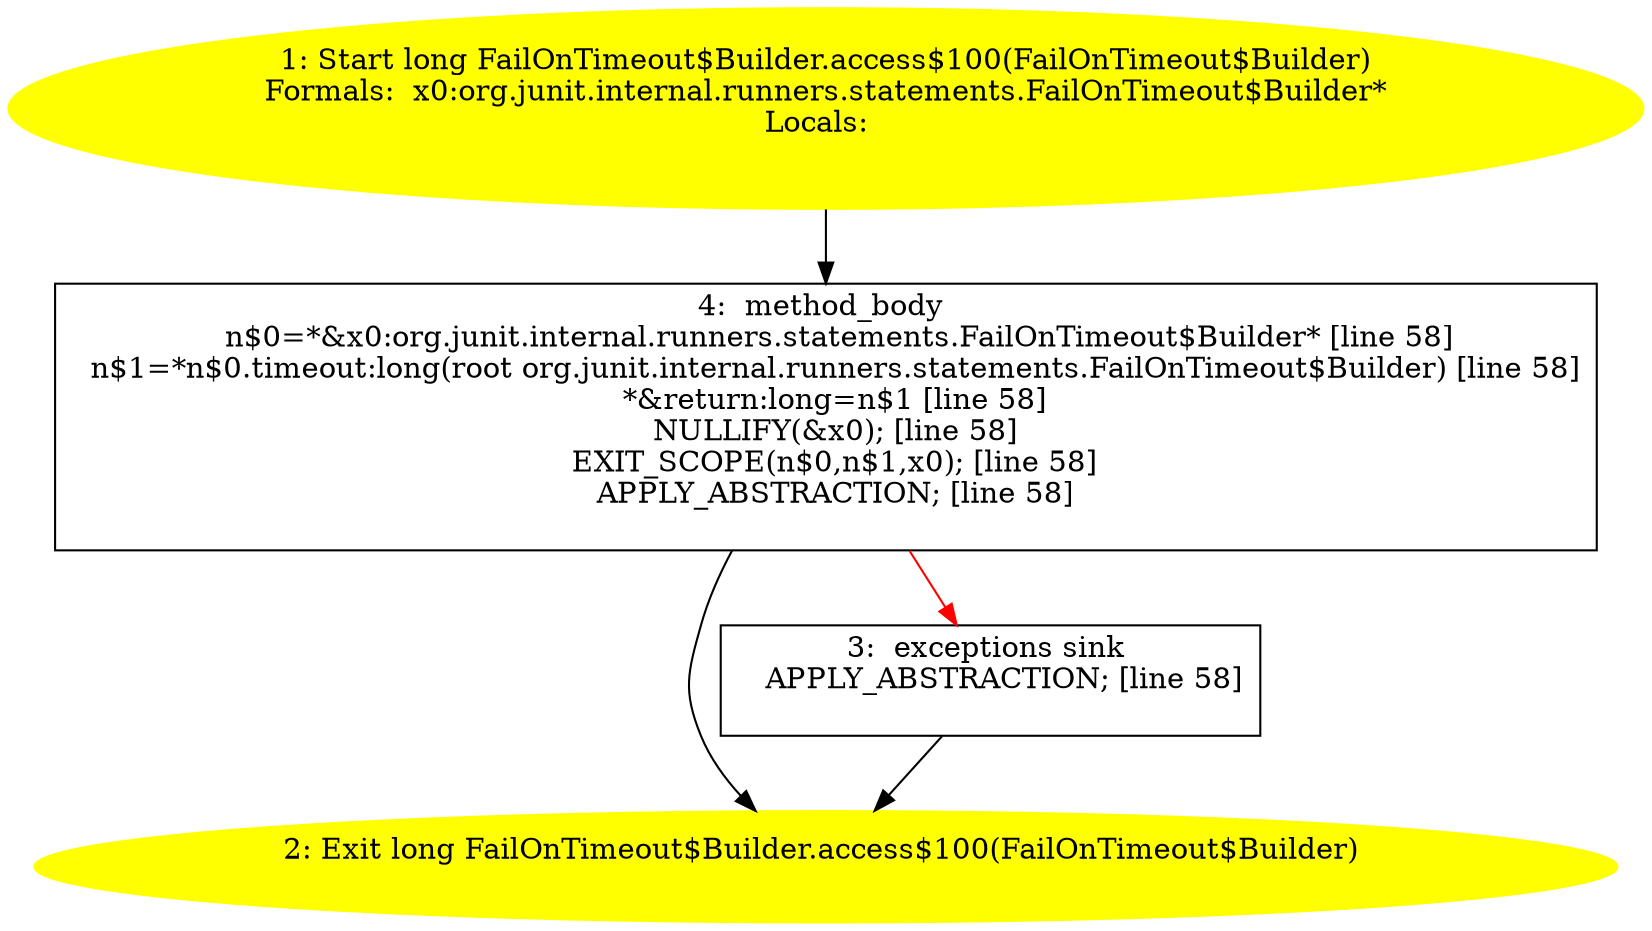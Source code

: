 /* @generated */
digraph cfg {
"org.junit.internal.runners.statements.FailOnTimeout$Builder.access$100(org.junit.internal.runners.st.5a54d4504dc3a122ebb224516be6ad5b_1" [label="1: Start long FailOnTimeout$Builder.access$100(FailOnTimeout$Builder)\nFormals:  x0:org.junit.internal.runners.statements.FailOnTimeout$Builder*\nLocals:  \n  " color=yellow style=filled]
	

	 "org.junit.internal.runners.statements.FailOnTimeout$Builder.access$100(org.junit.internal.runners.st.5a54d4504dc3a122ebb224516be6ad5b_1" -> "org.junit.internal.runners.statements.FailOnTimeout$Builder.access$100(org.junit.internal.runners.st.5a54d4504dc3a122ebb224516be6ad5b_4" ;
"org.junit.internal.runners.statements.FailOnTimeout$Builder.access$100(org.junit.internal.runners.st.5a54d4504dc3a122ebb224516be6ad5b_2" [label="2: Exit long FailOnTimeout$Builder.access$100(FailOnTimeout$Builder) \n  " color=yellow style=filled]
	

"org.junit.internal.runners.statements.FailOnTimeout$Builder.access$100(org.junit.internal.runners.st.5a54d4504dc3a122ebb224516be6ad5b_3" [label="3:  exceptions sink \n   APPLY_ABSTRACTION; [line 58]\n " shape="box"]
	

	 "org.junit.internal.runners.statements.FailOnTimeout$Builder.access$100(org.junit.internal.runners.st.5a54d4504dc3a122ebb224516be6ad5b_3" -> "org.junit.internal.runners.statements.FailOnTimeout$Builder.access$100(org.junit.internal.runners.st.5a54d4504dc3a122ebb224516be6ad5b_2" ;
"org.junit.internal.runners.statements.FailOnTimeout$Builder.access$100(org.junit.internal.runners.st.5a54d4504dc3a122ebb224516be6ad5b_4" [label="4:  method_body \n   n$0=*&x0:org.junit.internal.runners.statements.FailOnTimeout$Builder* [line 58]\n  n$1=*n$0.timeout:long(root org.junit.internal.runners.statements.FailOnTimeout$Builder) [line 58]\n  *&return:long=n$1 [line 58]\n  NULLIFY(&x0); [line 58]\n  EXIT_SCOPE(n$0,n$1,x0); [line 58]\n  APPLY_ABSTRACTION; [line 58]\n " shape="box"]
	

	 "org.junit.internal.runners.statements.FailOnTimeout$Builder.access$100(org.junit.internal.runners.st.5a54d4504dc3a122ebb224516be6ad5b_4" -> "org.junit.internal.runners.statements.FailOnTimeout$Builder.access$100(org.junit.internal.runners.st.5a54d4504dc3a122ebb224516be6ad5b_2" ;
	 "org.junit.internal.runners.statements.FailOnTimeout$Builder.access$100(org.junit.internal.runners.st.5a54d4504dc3a122ebb224516be6ad5b_4" -> "org.junit.internal.runners.statements.FailOnTimeout$Builder.access$100(org.junit.internal.runners.st.5a54d4504dc3a122ebb224516be6ad5b_3" [color="red" ];
}
